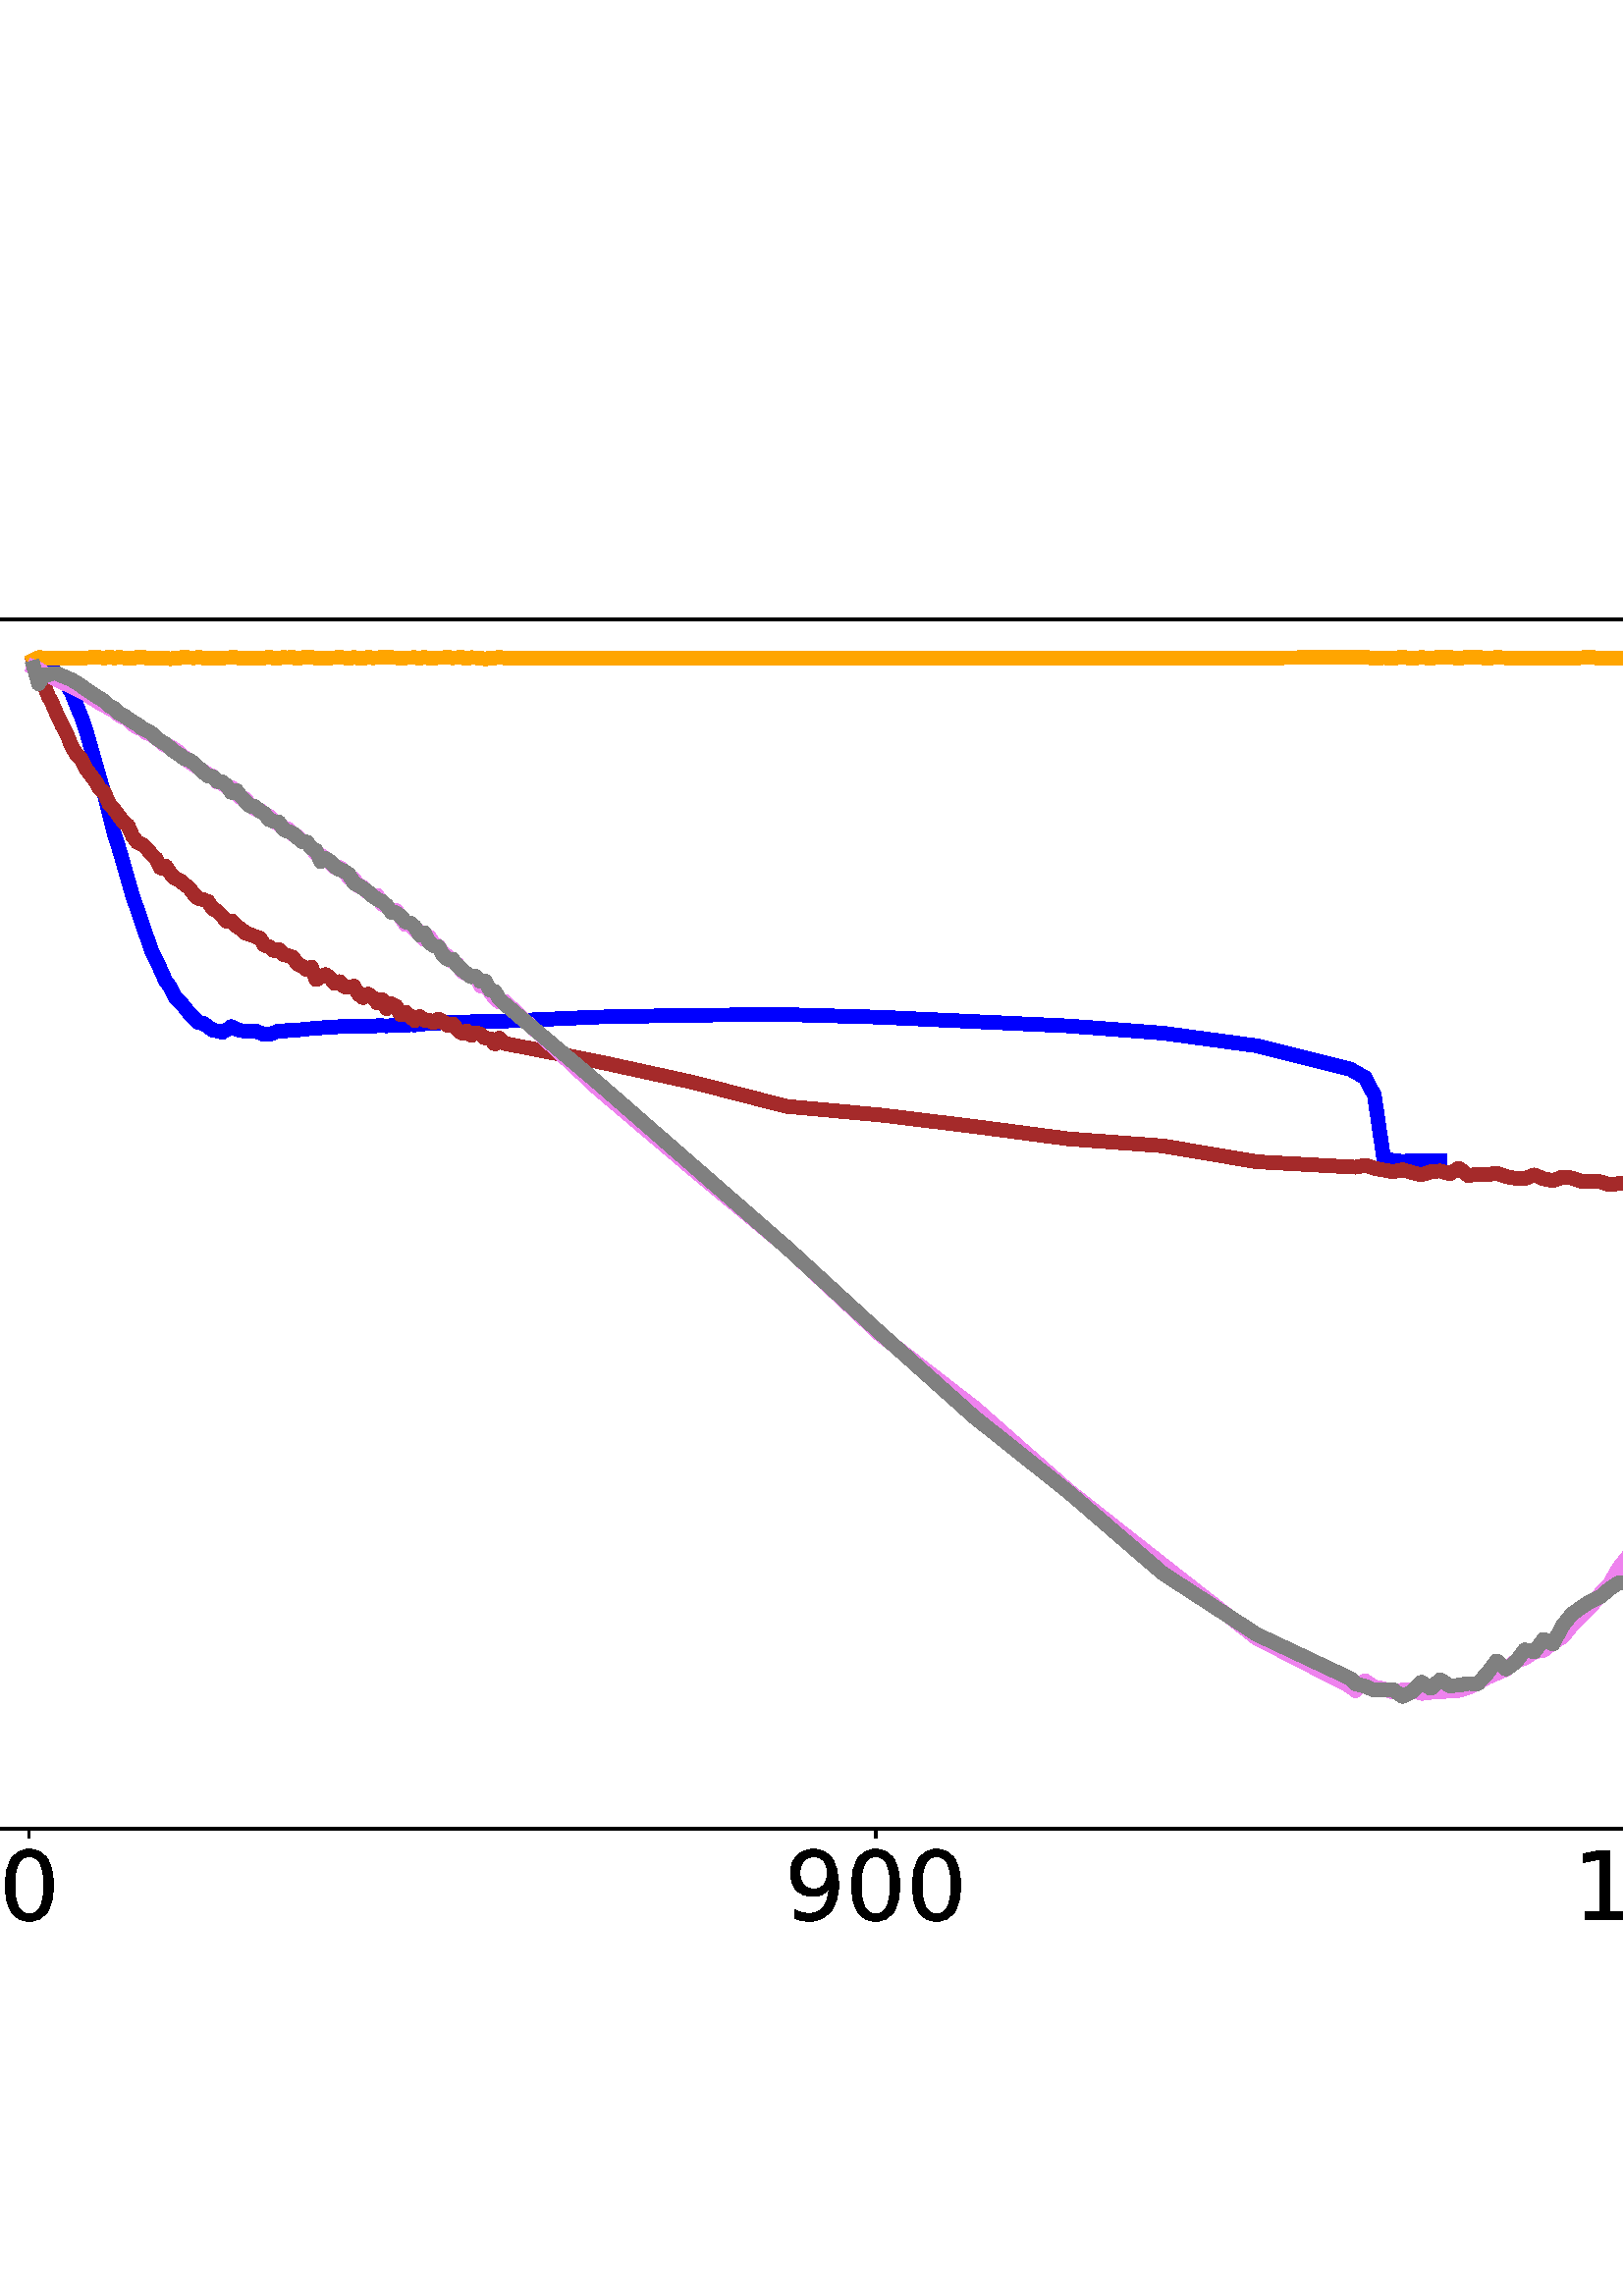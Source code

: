 %!PS-Adobe-3.0 EPSF-3.0
%%Orientation: portrait
%%BoundingBox: -126 108 738 684
%%EndComments
%%BeginProlog
/mpldict 8 dict def
mpldict begin
/m { moveto } bind def
/l { lineto } bind def
/r { rlineto } bind def
/c { curveto } bind def
/cl { closepath } bind def
/box {
m
1 index 0 r
0 exch r
neg 0 r
cl
} bind def
/clipbox {
box
clip
newpath
} bind def
%!PS-Adobe-3.0 Resource-Font
%%Copyright: Copyright (c) 2003 by Bitstream, Inc. All Rights Reserved. Copyright (c) 2006 by Tavmjong Bah. All Rights Reserved. DejaVu changes are in public domain 
25 dict begin
/_d{bind def}bind def
/_m{moveto}_d
/_l{lineto}_d
/_cl{closepath eofill}_d
/_c{curveto}_d
/_sc{7 -1 roll{setcachedevice}{pop pop pop pop pop pop}ifelse}_d
/_e{exec}_d
/FontName /DejaVuSans def
/PaintType 0 def
/FontMatrix[.001 0 0 .001 0 0]def
/FontBBox[-1021 -463 1793 1232]def
/FontType 3 def
/Encoding [ /period /zero /one /two /five /seven /nine ] def
/FontInfo 10 dict dup begin
/FamilyName (DejaVu Sans) def
/FullName (DejaVu Sans) def
/Notice (Copyright (c) 2003 by Bitstream, Inc. All Rights Reserved. Copyright (c) 2006 by Tavmjong Bah. All Rights Reserved. DejaVu changes are in public domain ) def
/Weight (Book) def
/Version (Version 2.35) def
/ItalicAngle 0.0 def
/isFixedPitch false def
/UnderlinePosition -130 def
/UnderlineThickness 90 def
end readonly def
/CharStrings 8 dict dup begin
/.notdef 0 def
/period{318 0 107 0 210 124 _sc
107 124 _m
210 124 _l
210 0 _l
107 0 _l
107 124 _l
_cl}_d
/zero{636 0 66 -13 570 742 _sc
318 664 _m
267 664 229 639 203 589 _c
177 539 165 464 165 364 _c
165 264 177 189 203 139 _c
229 89 267 64 318 64 _c
369 64 407 89 433 139 _c
458 189 471 264 471 364 _c
471 464 458 539 433 589 _c
407 639 369 664 318 664 _c
318 742 _m
399 742 461 709 505 645 _c
548 580 570 486 570 364 _c
570 241 548 147 505 83 _c
461 19 399 -13 318 -13 _c
236 -13 173 19 130 83 _c
87 147 66 241 66 364 _c
66 486 87 580 130 645 _c
173 709 236 742 318 742 _c
_cl}_d
/one{636 0 110 0 544 729 _sc
124 83 _m
285 83 _l
285 639 _l
110 604 _l
110 694 _l
284 729 _l
383 729 _l
383 83 _l
544 83 _l
544 0 _l
124 0 _l
124 83 _l
_cl}_d
/two{{636 0 73 0 536 742 _sc
192 83 _m
536 83 _l
536 0 _l
73 0 _l
73 83 _l
110 121 161 173 226 239 _c
290 304 331 346 348 365 _c
380 400 402 430 414 455 _c
426 479 433 504 433 528 _c
433 566 419 598 392 622 _c
365 646 330 659 286 659 _c
255 659 222 653 188 643 _c
154 632 117 616 78 594 _c
78 694 _l
118 710 155 722 189 730 _c
223 738 255 742 284 742 _c
}_e{359 742 419 723 464 685 _c
509 647 532 597 532 534 _c
532 504 526 475 515 449 _c
504 422 484 390 454 354 _c
446 344 420 317 376 272 _c
332 227 271 164 192 83 _c
_cl}_e}_d
/five{{636 0 77 -13 549 729 _sc
108 729 _m
495 729 _l
495 646 _l
198 646 _l
198 467 _l
212 472 227 476 241 478 _c
255 480 270 482 284 482 _c
365 482 429 459 477 415 _c
525 370 549 310 549 234 _c
549 155 524 94 475 51 _c
426 8 357 -13 269 -13 _c
238 -13 207 -10 175 -6 _c
143 -1 111 6 77 17 _c
77 116 _l
106 100 136 88 168 80 _c
199 72 232 69 267 69 _c
}_e{323 69 368 83 401 113 _c
433 143 450 183 450 234 _c
450 284 433 324 401 354 _c
368 384 323 399 267 399 _c
241 399 214 396 188 390 _c
162 384 135 375 108 363 _c
108 729 _l
_cl}_e}_d
/seven{636 0 82 0 551 729 _sc
82 729 _m
551 729 _l
551 687 _l
286 0 _l
183 0 _l
432 646 _l
82 646 _l
82 729 _l
_cl}_d
/nine{{636 0 63 -13 566 742 _sc
110 15 _m
110 105 _l
134 93 159 84 185 78 _c
210 72 235 69 260 69 _c
324 69 374 90 408 134 _c
442 178 462 244 468 334 _c
448 306 424 284 396 269 _c
367 254 335 247 300 247 _c
226 247 168 269 126 313 _c
84 357 63 417 63 494 _c
63 568 85 628 129 674 _c
173 719 232 742 306 742 _c
390 742 455 709 499 645 _c
543 580 566 486 566 364 _c
}_e{566 248 538 157 484 89 _c
429 21 356 -13 264 -13 _c
239 -13 214 -10 189 -6 _c
163 -2 137 5 110 15 _c
306 324 _m
350 324 385 339 411 369 _c
437 399 450 441 450 494 _c
450 546 437 588 411 618 _c
385 648 350 664 306 664 _c
262 664 227 648 201 618 _c
175 588 162 546 162 494 _c
162 441 175 399 201 369 _c
227 339 262 324 306 324 _c
_cl}_e}_d
end readonly def

/BuildGlyph
 {exch begin
 CharStrings exch
 2 copy known not{pop /.notdef}if
 true 3 1 roll get exec
 end}_d

/BuildChar {
 1 index /Encoding get exch get
 1 index /BuildGlyph get exec
}_d

FontName currentdict end definefont pop
end
%%EndProlog
mpldict begin
-126 108 translate
864 576 0 0 clipbox
gsave
0 0 m
864 0 l
864 576 l
0 576 l
cl
1.000 setgray
fill
grestore
gsave
108 63.36 m
777.6 63.36 l
777.6 506.88 l
108 506.88 l
cl
1.000 setgray
fill
grestore
0.800 setlinewidth
1 setlinejoin
0 setlinecap
[] 0 setdash
0.000 setgray
gsave
/o {
gsave
newpath
translate
0.8 setlinewidth
1 setlinejoin
0 setlinecap
0 0 m
0 -3.5 l

gsave
0.000 setgray
fill
grestore
stroke
grestore
} bind def
136.712 63.36 o
grestore
/DejaVuSans findfont
35.000 scalefont
setfont
gsave
125.579 29.766 translate
0.0 rotate
0.0 0.0 m /zero glyphshow
grestore
gsave
/o {
gsave
newpath
translate
0.8 setlinewidth
1 setlinejoin
0 setlinecap
0 0 m
0 -3.5 l

gsave
0.000 setgray
fill
grestore
stroke
grestore
} bind def
447.111 63.36 o
grestore
gsave
413.713 29.766 translate
0.0 rotate
0.0 0.0 m /nine glyphshow
22.268 0.0 m /zero glyphshow
44.536 0.0 m /zero glyphshow
grestore
gsave
/o {
gsave
newpath
translate
0.8 setlinewidth
1 setlinejoin
0 setlinecap
0 0 m
0 -3.5 l

gsave
0.000 setgray
fill
grestore
stroke
grestore
} bind def
747.164 63.36 o
grestore
gsave
702.632 29.766 translate
0.0 rotate
0.0 0.0 m /one glyphshow
22.268 0.0 m /seven glyphshow
44.536 0.0 m /seven glyphshow
66.804 0.0 m /zero glyphshow
grestore
gsave
/o {
gsave
newpath
translate
0.8 setlinewidth
1 setlinejoin
0 setlinecap
0 0 m
-3.5 0 l

gsave
0.000 setgray
fill
grestore
stroke
grestore
} bind def
108 63.36 o
grestore
gsave
23.078 50.063 translate
0.0 rotate
0.0 0.0 m /zero glyphshow
22.268 0.0 m /period glyphshow
33.394 0.0 m /zero glyphshow
55.662 0.0 m /zero glyphshow
grestore
gsave
/o {
gsave
newpath
translate
0.8 setlinewidth
1 setlinejoin
0 setlinecap
0 0 m
-3.5 0 l

gsave
0.000 setgray
fill
grestore
stroke
grestore
} bind def
108 174.24 o
grestore
gsave
23.078 160.943 translate
0.0 rotate
0.0 0.0 m /zero glyphshow
22.268 0.0 m /period glyphshow
33.394 0.0 m /two glyphshow
55.662 0.0 m /five glyphshow
grestore
gsave
/o {
gsave
newpath
translate
0.8 setlinewidth
1 setlinejoin
0 setlinecap
0 0 m
-3.5 0 l

gsave
0.000 setgray
fill
grestore
stroke
grestore
} bind def
108 285.12 o
grestore
gsave
23.078 271.823 translate
0.0 rotate
0.0 0.0 m /zero glyphshow
22.268 0.0 m /period glyphshow
33.394 0.0 m /five glyphshow
55.662 0.0 m /zero glyphshow
grestore
gsave
/o {
gsave
newpath
translate
0.8 setlinewidth
1 setlinejoin
0 setlinecap
0 0 m
-3.5 0 l

gsave
0.000 setgray
fill
grestore
stroke
grestore
} bind def
108 396 o
grestore
gsave
23.078 382.703 translate
0.0 rotate
0.0 0.0 m /zero glyphshow
22.268 0.0 m /period glyphshow
33.394 0.0 m /seven glyphshow
55.662 0.0 m /five glyphshow
grestore
gsave
/o {
gsave
newpath
translate
0.8 setlinewidth
1 setlinejoin
0 setlinecap
0 0 m
-3.5 0 l

gsave
0.000 setgray
fill
grestore
stroke
grestore
} bind def
108 506.88 o
grestore
gsave
23.078 493.583 translate
0.0 rotate
0.0 0.0 m /one glyphshow
22.268 0.0 m /period glyphshow
33.394 0.0 m /zero glyphshow
55.662 0.0 m /zero glyphshow
grestore
5.000 setlinewidth
2 setlinecap
0.000 0.000 1.000 setrgbcolor
gsave
669.6 443.5 108 63.36 clipbox
138.436 489.963 m
140.161 489.958 l
141.885 489.826 l
145.334 488.113 l
147.059 486.963 l
148.783 485.176 l
150.507 482.904 l
152.232 479.942 l
155.681 471.465 l
157.405 466.629 l
164.303 442.535 l
167.752 428.739 l
169.476 423.362 l
174.65 405.457 l
179.823 390.41 l
181.547 385.463 l
183.272 382.019 l
186.721 374.32 l
188.445 371.931 l
190.17 368.287 l
191.894 366.745 l
193.618 364.702 l
195.343 362.474 l
197.067 360.875 l
198.792 359.044 l
200.516 358.741 l
202.241 357.569 l
203.965 356.203 l
205.69 355.984 l
207.414 355.44 l
209.138 356.357 l
210.863 357.554 l
212.587 356.574 l
214.312 356.043 l
217.761 355.843 l
219.485 356.016 l
222.934 354.657 l
224.658 354.676 l
228.107 355.897 l
229.832 355.703 l
231.556 356.189 l
233.281 356.356 l
235.005 356.31 l
236.729 356.424 l
238.454 356.69 l
240.178 356.79 l
241.903 357.029 l
243.627 357.071 l
245.352 357.264 l
247.076 357.261 l
252.249 357.68 l
259.147 357.572 l
262.596 357.666 l
264.32 357.871 l
266.045 357.893 l
267.769 357.8 l
272.943 358.076 l
274.667 358.072 l
276.392 358.204 l
278.116 358.165 l
281.565 358.545 l
283.289 358.674 l
285.014 358.666 l
286.738 358.815 l
288.463 359.099 l
293.636 359.244 l
297.085 359.272 l
300.534 359.34 l
309.156 359.574 l
310.88 359.564 l
345.369 361.062 l
379.858 361.734 l
414.347 361.95 l
448.836 360.985 l
517.813 357.783 l
552.302 355.162 l
586.791 350.507 l
621.28 341.882 l
623.004 340.771 l
626.453 338.931 l
629.902 332.372 l
633.351 309.167 l
636.799 308.422 l
640.248 308.122 l
643.697 308.278 l
647.146 308.197 l
654.044 308.255 l
654.044 308.255 l
stroke
grestore
0.647 0.165 0.165 setrgbcolor
gsave
669.6 443.5 108 63.36 clipbox
138.436 491.682 m
140.161 488.145 l
143.61 478.99 l
145.334 475.662 l
147.059 471.541 l
148.783 467.978 l
150.507 464.809 l
152.232 460.376 l
153.956 457.521 l
155.681 455.911 l
157.405 452.286 l
160.854 447.676 l
162.579 444.736 l
164.303 443.314 l
166.027 439.181 l
167.752 437.316 l
171.201 432.606 l
172.925 431.299 l
174.65 427.329 l
176.374 425.061 l
178.098 424.4 l
179.823 422.866 l
181.547 420.678 l
183.272 419.081 l
184.996 415.701 l
186.721 416.365 l
188.445 413.748 l
190.17 411.956 l
191.894 411.221 l
193.618 409.715 l
195.343 408.429 l
197.067 406.117 l
198.792 404.507 l
200.516 404.074 l
202.241 403.421 l
203.965 400.782 l
205.69 399.797 l
207.414 398.115 l
209.138 396.11 l
210.863 396.371 l
212.587 394.437 l
214.312 393.335 l
216.036 391.875 l
217.761 391.333 l
219.485 390.598 l
221.209 390.065 l
222.934 387.382 l
224.658 386.854 l
226.383 385.441 l
228.107 385.84 l
229.832 384.03 l
233.281 383.028 l
235.005 380.629 l
236.729 379.773 l
238.454 378.36 l
240.178 379.38 l
241.903 374.797 l
245.352 376.644 l
247.076 375.444 l
248.801 373.303 l
250.525 374.079 l
252.249 372.197 l
253.974 371.898 l
255.698 372.378 l
257.423 369.504 l
259.147 368.167 l
260.872 369.477 l
262.596 368.258 l
264.32 366.28 l
266.045 367.481 l
267.769 364.155 l
269.494 365.883 l
271.218 364.995 l
272.943 361.929 l
274.667 362.851 l
278.116 359.785 l
279.84 361.238 l
281.565 359.914 l
283.289 359.912 l
285.014 359.037 l
286.738 360.308 l
288.463 359.282 l
290.187 357.886 l
291.912 358.572 l
293.636 356.532 l
295.36 355.085 l
297.085 355.944 l
298.809 354.326 l
300.534 355.234 l
302.258 354.657 l
303.983 353.279 l
305.707 353.111 l
307.431 351.201 l
309.156 353.301 l
310.88 351.393 l
345.369 344.686 l
379.858 337.158 l
414.347 328.296 l
448.836 325.123 l
483.324 320.912 l
517.813 316.356 l
552.302 313.796 l
586.791 307.973 l
623.004 305.973 l
626.453 306.713 l
629.902 305.565 l
636.799 304.31 l
640.248 305.06 l
643.697 303.986 l
647.146 303.196 l
650.595 304.307 l
654.044 304.622 l
657.493 303.597 l
660.942 305.588 l
664.391 302.875 l
667.839 303.492 l
671.288 303.254 l
674.737 303.754 l
678.186 302.548 l
681.635 301.924 l
685.084 301.81 l
688.533 303.154 l
691.982 301.732 l
695.43 301.05 l
698.879 302.378 l
702.328 302.038 l
705.777 300.797 l
709.226 300.796 l
712.675 300.67 l
716.124 299.561 l
723.021 300.388 l
726.47 300.296 l
729.919 300.717 l
733.368 298.587 l
740.266 300.127 l
743.715 299.082 l
747.164 299.613 l
747.164 299.613 l
stroke
grestore
1.000 0.647 0.000 setrgbcolor
gsave
669.6 443.5 108 63.36 clipbox
138.436 492.048 m
140.161 492.971 l
141.885 492.792 l
143.61 492.735 l
145.334 492.562 l
147.059 492.743 l
150.507 492.584 l
152.232 492.708 l
153.956 492.619 l
155.681 492.784 l
157.405 492.783 l
160.854 493.023 l
164.303 492.724 l
166.027 493.104 l
167.752 492.741 l
169.476 492.929 l
174.65 492.611 l
176.374 493.042 l
178.098 493.123 l
179.823 492.688 l
181.547 492.827 l
186.721 492.697 l
188.445 492.438 l
190.17 492.684 l
191.894 492.772 l
193.618 493.051 l
195.343 492.857 l
197.067 492.786 l
198.792 492.958 l
200.516 492.796 l
202.241 492.766 l
203.965 492.57 l
205.69 492.755 l
212.587 492.915 l
214.312 492.606 l
216.036 492.701 l
217.761 492.645 l
219.485 492.863 l
221.209 492.603 l
224.658 492.981 l
226.383 492.75 l
228.107 492.751 l
229.832 492.91 l
231.556 492.821 l
233.281 493.012 l
235.005 492.499 l
236.729 492.862 l
238.454 492.955 l
240.178 492.92 l
241.903 492.723 l
243.627 492.824 l
245.352 492.706 l
250.525 492.935 l
252.249 492.836 l
253.974 492.577 l
255.698 492.971 l
257.423 492.671 l
259.147 492.642 l
260.872 492.975 l
262.596 492.802 l
267.769 492.936 l
272.943 492.76 l
278.116 492.889 l
279.84 492.587 l
281.565 492.999 l
283.289 492.697 l
285.014 492.714 l
286.738 492.847 l
288.463 492.857 l
290.187 493.018 l
291.912 492.797 l
295.36 492.928 l
297.085 492.516 l
298.809 492.887 l
300.534 492.812 l
303.983 492.385 l
305.707 492.728 l
307.431 492.78 l
309.156 492.956 l
310.88 492.787 l
345.369 492.688 l
448.836 492.698 l
483.324 492.54 l
586.791 492.742 l
621.28 493.016 l
623.004 492.894 l
626.453 492.969 l
629.902 492.681 l
633.351 492.836 l
636.799 492.677 l
640.248 493.006 l
643.697 492.628 l
647.146 492.929 l
650.595 492.672 l
654.044 493.087 l
657.493 492.937 l
660.942 492.669 l
664.391 493.055 l
667.839 493.008 l
671.288 492.65 l
674.737 492.944 l
678.186 492.799 l
685.084 492.772 l
688.533 492.676 l
695.43 492.666 l
702.328 492.756 l
705.777 492.828 l
709.226 493.02 l
712.675 492.599 l
716.124 492.848 l
719.573 492.564 l
723.021 492.791 l
729.919 492.843 l
733.368 492.75 l
740.266 492.907 l
743.715 492.706 l
747.164 492.673 l
747.164 492.673 l
stroke
grestore
0.933 0.510 0.933 setrgbcolor
gsave
669.6 443.5 108 63.36 clipbox
138.436 489.329 m
140.161 488.596 l
141.885 487.468 l
147.059 484.623 l
152.232 482.24 l
157.405 479.725 l
159.13 478.367 l
162.579 476.241 l
167.752 473.356 l
169.476 471.925 l
171.201 471.031 l
172.925 470.297 l
174.65 468.422 l
176.374 467.187 l
178.098 466.614 l
179.823 465.218 l
181.547 464.649 l
184.996 461.987 l
186.721 460.539 l
188.445 460.244 l
190.17 459.131 l
191.894 457.877 l
195.343 454.698 l
202.241 450.058 l
203.965 449.321 l
205.69 447.214 l
207.414 446.847 l
209.138 445.347 l
210.863 445.221 l
212.587 443.035 l
214.312 441.492 l
216.036 441.023 l
217.761 438.589 l
219.485 437.365 l
221.209 436.971 l
222.934 435.617 l
224.658 434.774 l
226.383 432.737 l
228.107 431.856 l
229.832 430.515 l
231.556 430.056 l
233.281 427.993 l
235.005 427.451 l
236.729 425.603 l
238.454 425.171 l
241.903 421.013 l
243.627 420.376 l
245.352 419.28 l
248.801 415.963 l
250.525 415.909 l
252.249 414.515 l
253.974 412.037 l
255.698 411.795 l
257.423 409.113 l
259.147 408.66 l
260.872 406.794 l
262.596 405.747 l
264.32 405.644 l
266.045 402.462 l
267.769 401.626 l
269.494 399.703 l
271.218 400.136 l
272.943 397.691 l
274.667 394.926 l
276.392 395.306 l
278.116 392.866 l
279.84 392.387 l
281.565 389.497 l
283.289 390.452 l
285.014 388.102 l
286.738 386.972 l
288.463 384.562 l
290.187 383.217 l
291.912 381.441 l
293.636 380.442 l
295.36 377.741 l
298.809 375.895 l
300.534 375.702 l
302.258 372.452 l
303.983 372.526 l
307.431 367.912 l
309.156 366.529 l
310.88 366.898 l
345.369 334.63 l
379.858 305.399 l
414.347 276.715 l
448.836 244.464 l
483.324 217.784 l
517.813 187.39 l
552.302 160.244 l
586.791 133.246 l
621.28 115.491 l
623.004 113.92 l
626.453 117.618 l
629.902 115.405 l
633.351 114.642 l
636.799 113.403 l
640.248 114.251 l
643.697 114.453 l
647.146 112.972 l
650.595 113.381 l
654.044 113.423 l
657.493 113.986 l
660.942 114.09 l
664.391 115.182 l
667.839 116.721 l
671.288 118.915 l
674.737 120.312 l
678.186 121.855 l
681.635 124.745 l
685.084 125.9 l
688.533 128.231 l
691.982 128.782 l
695.43 131.689 l
698.879 133.606 l
702.328 137.92 l
705.777 141.384 l
709.226 144.683 l
712.675 149.337 l
716.124 153.025 l
719.573 159.047 l
723.021 163.392 l
726.47 169.275 l
729.919 172.714 l
733.368 174.552 l
736.817 174.031 l
740.266 177.22 l
743.715 164.681 l
747.164 128.014 l
747.164 128.014 l
stroke
grestore
0.502 setgray
gsave
669.6 443.5 108 63.36 clipbox
138.436 489.235 m
140.161 483.255 l
141.885 486.482 l
143.61 486.557 l
145.334 487.077 l
147.059 487.071 l
148.783 486.165 l
152.232 484.744 l
155.681 482.657 l
157.405 481.269 l
164.303 476.823 l
166.027 475.159 l
167.752 474.335 l
169.476 472.55 l
171.201 471.775 l
172.925 470.421 l
174.65 469.341 l
176.374 468.408 l
178.098 466.909 l
179.823 466.172 l
181.547 465.099 l
183.272 463.35 l
184.996 462.175 l
186.721 461.201 l
190.17 458.19 l
191.894 457.241 l
193.618 455.767 l
195.343 455.292 l
197.067 454.124 l
200.516 450.899 l
202.241 449.437 l
203.965 449.277 l
205.69 447.419 l
207.414 447.377 l
209.138 445.871 l
210.863 443.419 l
212.587 444.226 l
214.312 441.92 l
217.761 438.417 l
219.485 438.24 l
221.209 436.653 l
222.934 435.727 l
224.658 433.502 l
226.383 432.719 l
228.107 432.596 l
229.832 430.035 l
231.556 429.164 l
233.281 428.47 l
236.729 425.369 l
238.454 425.267 l
240.178 422.962 l
241.903 422.136 l
243.627 418.008 l
245.352 419.209 l
247.076 418.045 l
248.801 416.247 l
250.525 415.107 l
252.249 414.529 l
253.974 413.352 l
255.698 410.253 l
259.147 408.303 l
260.872 406.977 l
262.596 405.473 l
264.32 404.218 l
266.045 403.49 l
267.769 401.954 l
269.494 399.489 l
271.218 399.278 l
272.943 398.044 l
274.667 395.909 l
276.392 395.543 l
278.116 394.119 l
279.84 391.121 l
281.565 392.001 l
283.289 388.504 l
285.014 387.148 l
286.738 386.935 l
288.463 383.7 l
290.187 382.227 l
291.912 382.276 l
293.636 379.994 l
295.36 378.293 l
298.809 375.809 l
300.534 375.939 l
302.258 374.093 l
303.983 374.152 l
305.707 370.888 l
307.431 370.47 l
309.156 367.635 l
310.88 365.981 l
345.369 336.799 l
414.347 276.644 l
448.836 245.063 l
483.324 214.264 l
517.813 186.819 l
552.302 157.05 l
586.791 134.621 l
621.28 118.38 l
623.004 116.458 l
626.453 115.633 l
629.902 114.174 l
633.351 114.298 l
636.799 114.292 l
640.248 111.867 l
643.697 113.551 l
647.146 117.089 l
650.595 114.835 l
654.044 118.011 l
657.493 115.797 l
660.942 115.988 l
664.391 116.638 l
667.839 116.566 l
671.288 120.331 l
674.737 124.889 l
678.186 121.946 l
681.635 124.341 l
685.084 128.964 l
688.533 128.206 l
691.982 132.82 l
695.43 131.164 l
698.879 137.795 l
702.328 142.041 l
705.777 144.541 l
709.226 146.773 l
712.675 148.35 l
716.124 151.283 l
719.573 153.581 l
723.021 153.867 l
726.47 161.609 l
729.919 159.845 l
733.368 160.563 l
736.817 163.252 l
740.266 162.798 l
743.715 155.081 l
747.164 128.014 l
747.164 128.014 l
stroke
grestore
0.800 setlinewidth
0 setlinejoin
[] 0 setdash
0.000 setgray
gsave
108 63.36 m
108 506.88 l
stroke
grestore
gsave
777.6 63.36 m
777.6 506.88 l
stroke
grestore
gsave
108 63.36 m
777.6 63.36 l
stroke
grestore
gsave
108 506.88 m
777.6 506.88 l
stroke
grestore

end
showpage
